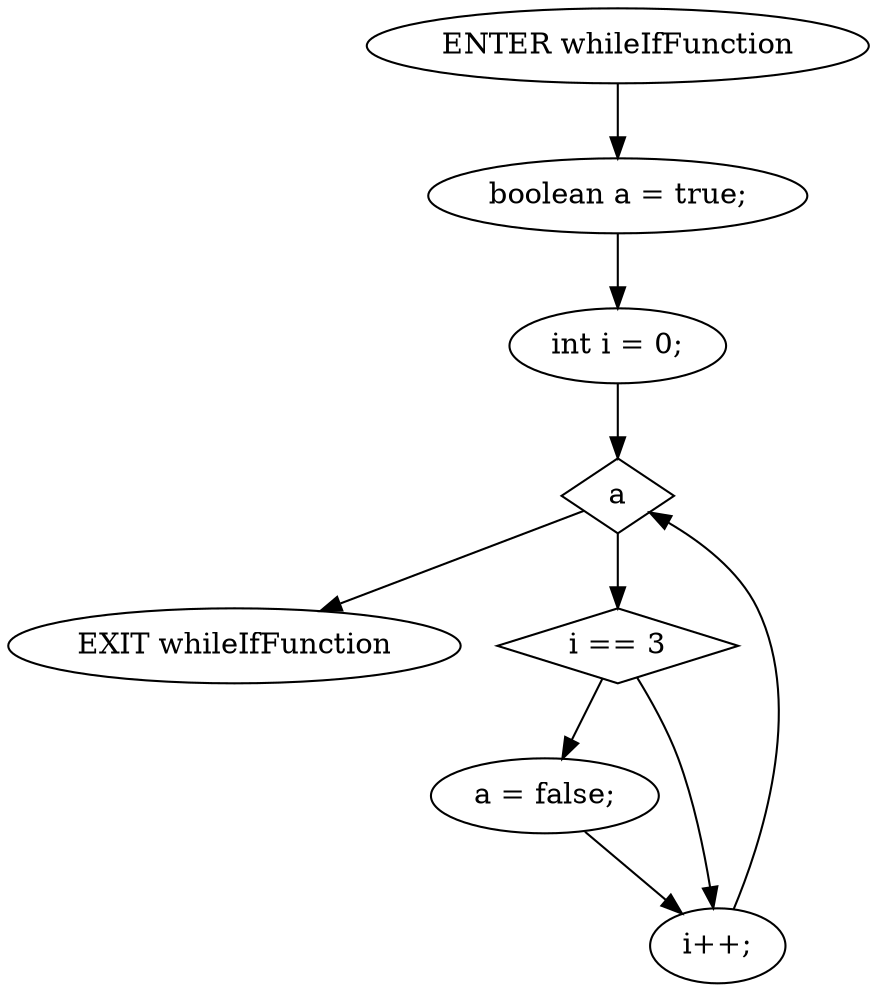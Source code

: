digraph G {
  0 [ label="ENTER whileIfFunction" ];
  1 [ label="EXIT whileIfFunction" ];
  2 [ label="boolean a = true;" ];
  3 [ label="int i = 0;" ];
  4 [ shape="diamond" label="a" ];
  5 [ shape="diamond" label="i == 3" ];
  6 [ label="a = false;" ];
  7 [ label="i++;" ];
  0 -> 2;
  2 -> 3;
  3 -> 4;
  4 -> 5;
  5 -> 6;
  6 -> 7;
  5 -> 7;
  7 -> 4;
  4 -> 1;
}
